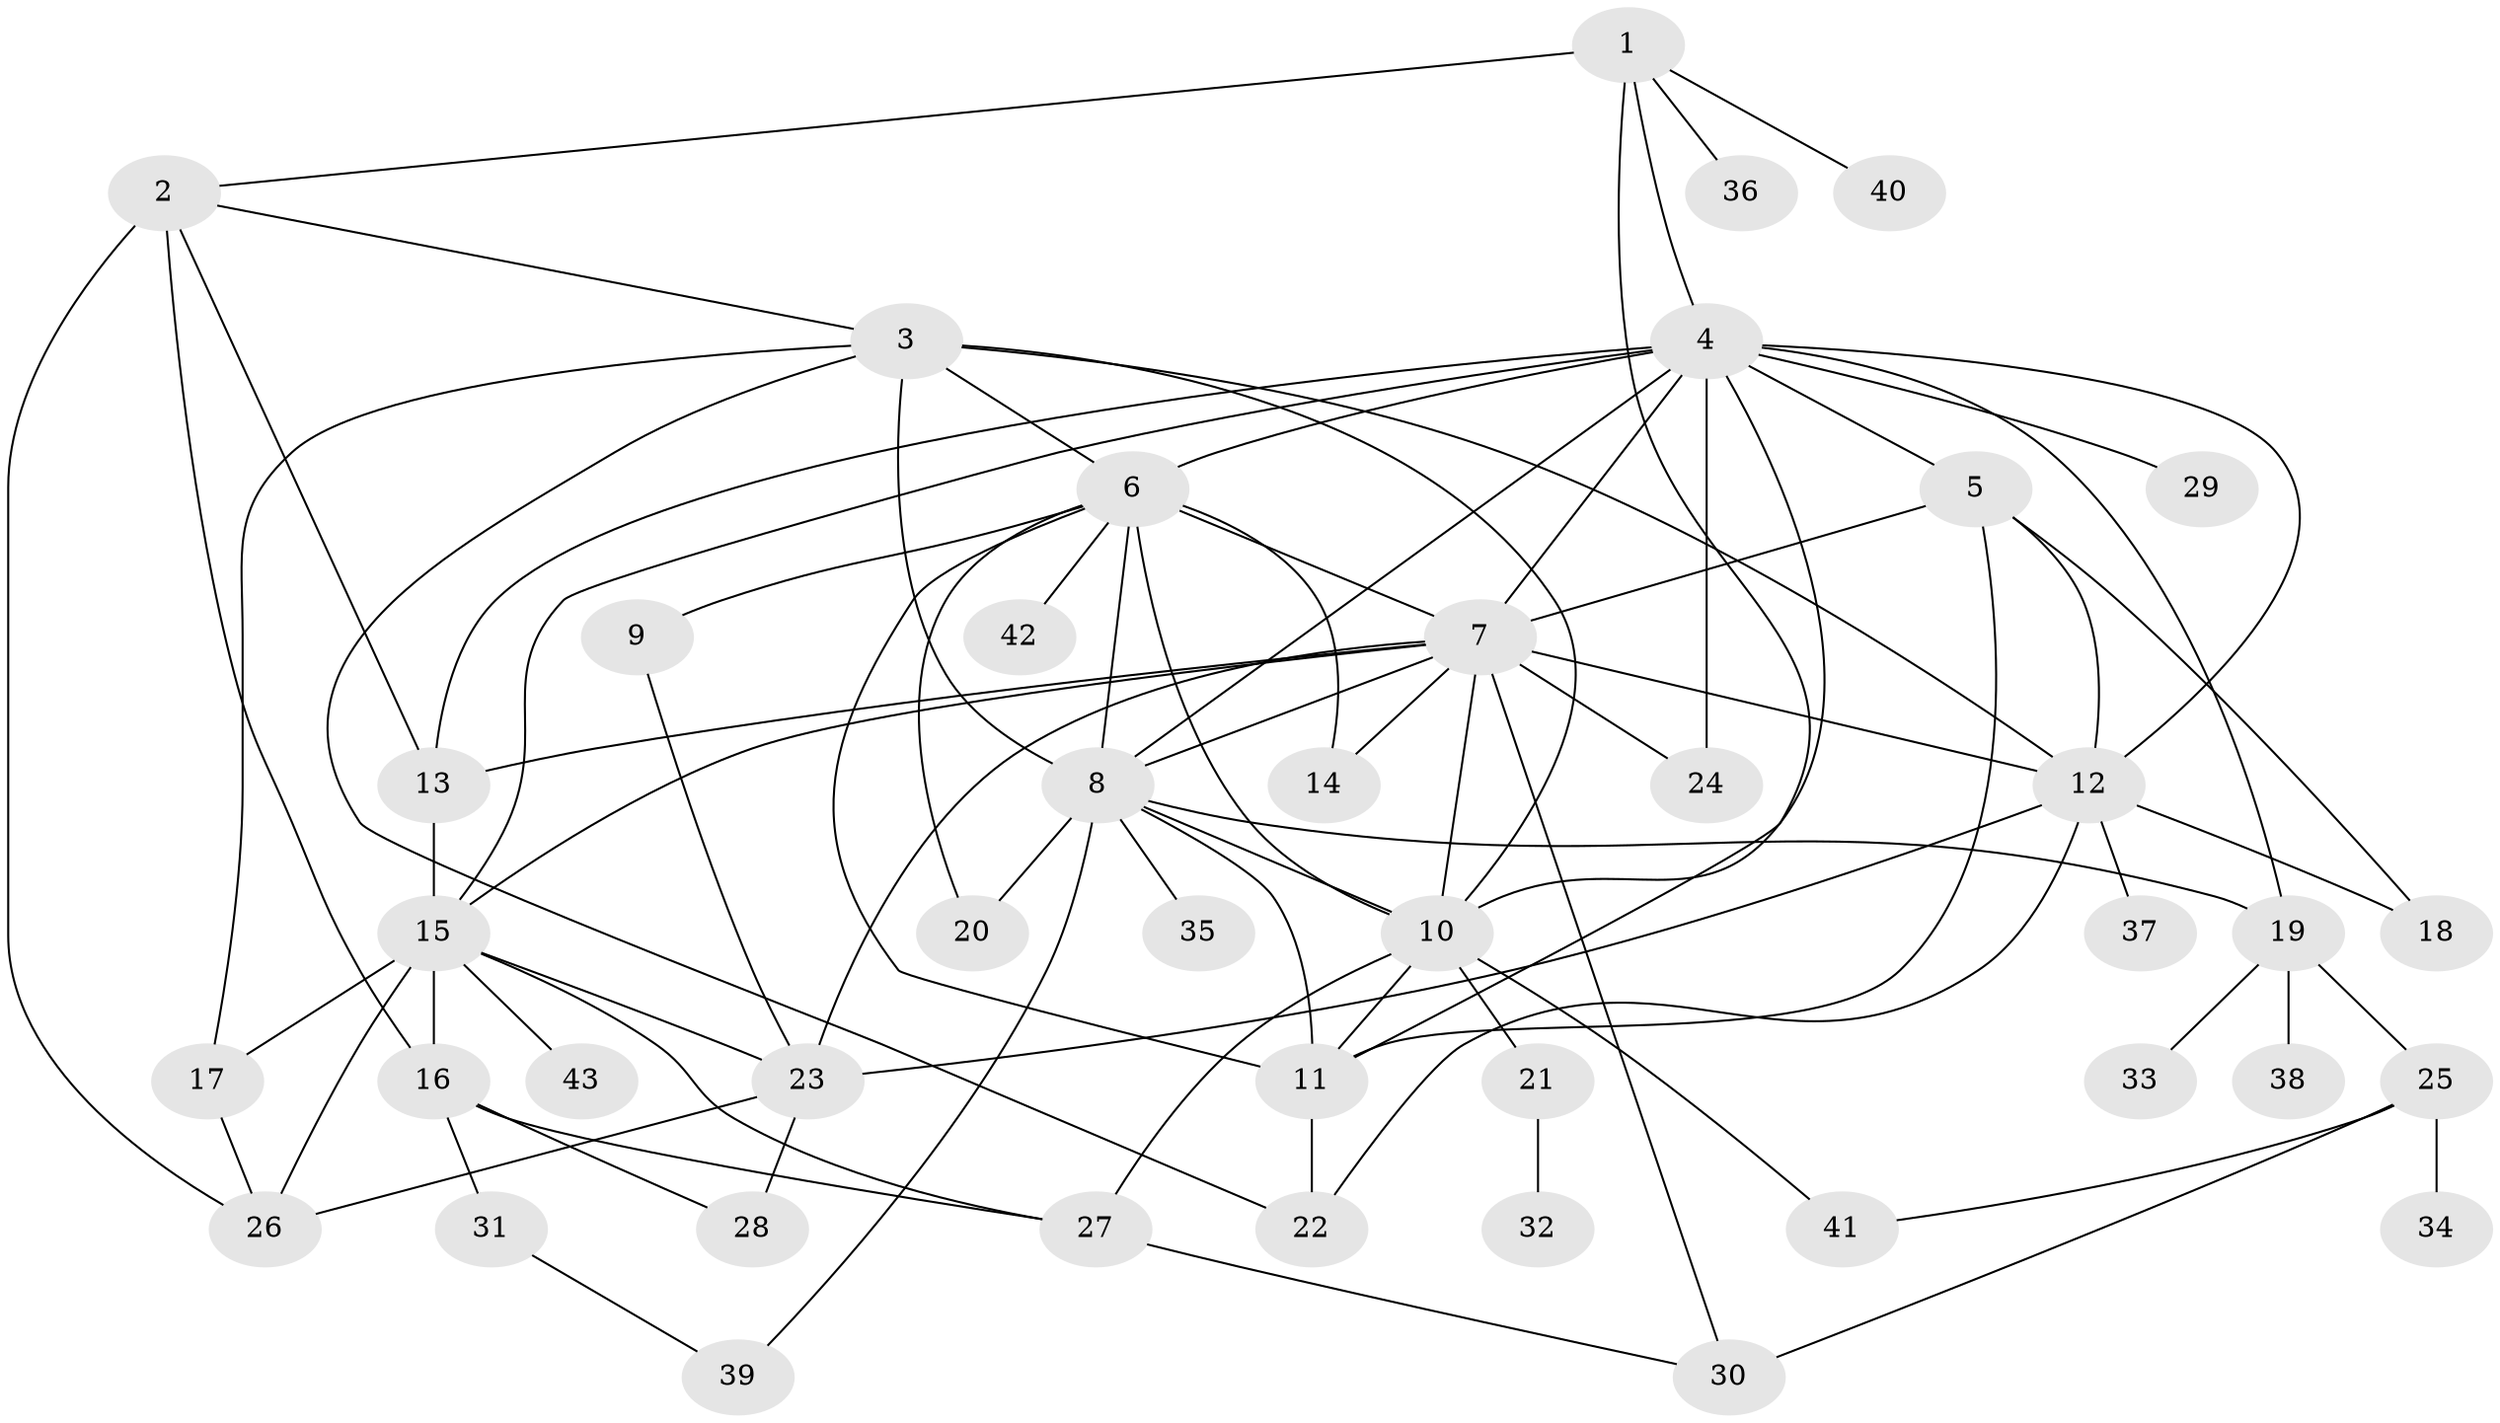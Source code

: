 // original degree distribution, {6: 0.027972027972027972, 9: 0.013986013986013986, 17: 0.006993006993006993, 11: 0.013986013986013986, 20: 0.006993006993006993, 4: 0.04895104895104895, 1: 0.48951048951048953, 7: 0.02097902097902098, 3: 0.0979020979020979, 10: 0.006993006993006993, 2: 0.20279720279720279, 5: 0.03496503496503497, 15: 0.006993006993006993, 8: 0.02097902097902098}
// Generated by graph-tools (version 1.1) at 2025/50/03/04/25 22:50:14]
// undirected, 43 vertices, 85 edges
graph export_dot {
  node [color=gray90,style=filled];
  1;
  2;
  3;
  4;
  5;
  6;
  7;
  8;
  9;
  10;
  11;
  12;
  13;
  14;
  15;
  16;
  17;
  18;
  19;
  20;
  21;
  22;
  23;
  24;
  25;
  26;
  27;
  28;
  29;
  30;
  31;
  32;
  33;
  34;
  35;
  36;
  37;
  38;
  39;
  40;
  41;
  42;
  43;
  1 -- 2 [weight=1.0];
  1 -- 4 [weight=1.0];
  1 -- 11 [weight=1.0];
  1 -- 36 [weight=1.0];
  1 -- 40 [weight=1.0];
  2 -- 3 [weight=1.0];
  2 -- 13 [weight=1.0];
  2 -- 16 [weight=1.0];
  2 -- 26 [weight=1.0];
  3 -- 6 [weight=1.0];
  3 -- 8 [weight=1.0];
  3 -- 10 [weight=1.0];
  3 -- 12 [weight=1.0];
  3 -- 17 [weight=1.0];
  3 -- 22 [weight=1.0];
  4 -- 5 [weight=2.0];
  4 -- 6 [weight=1.0];
  4 -- 7 [weight=1.0];
  4 -- 8 [weight=1.0];
  4 -- 10 [weight=1.0];
  4 -- 12 [weight=1.0];
  4 -- 13 [weight=1.0];
  4 -- 15 [weight=1.0];
  4 -- 19 [weight=1.0];
  4 -- 24 [weight=1.0];
  4 -- 29 [weight=1.0];
  5 -- 7 [weight=3.0];
  5 -- 11 [weight=2.0];
  5 -- 12 [weight=1.0];
  5 -- 18 [weight=1.0];
  6 -- 7 [weight=1.0];
  6 -- 8 [weight=10.0];
  6 -- 9 [weight=1.0];
  6 -- 10 [weight=1.0];
  6 -- 11 [weight=1.0];
  6 -- 14 [weight=1.0];
  6 -- 20 [weight=1.0];
  6 -- 42 [weight=1.0];
  7 -- 8 [weight=1.0];
  7 -- 10 [weight=1.0];
  7 -- 12 [weight=5.0];
  7 -- 13 [weight=1.0];
  7 -- 14 [weight=1.0];
  7 -- 15 [weight=1.0];
  7 -- 23 [weight=1.0];
  7 -- 24 [weight=1.0];
  7 -- 30 [weight=1.0];
  8 -- 10 [weight=2.0];
  8 -- 11 [weight=1.0];
  8 -- 19 [weight=1.0];
  8 -- 20 [weight=1.0];
  8 -- 35 [weight=1.0];
  8 -- 39 [weight=1.0];
  9 -- 23 [weight=1.0];
  10 -- 11 [weight=1.0];
  10 -- 21 [weight=1.0];
  10 -- 27 [weight=1.0];
  10 -- 41 [weight=2.0];
  11 -- 22 [weight=1.0];
  12 -- 18 [weight=1.0];
  12 -- 22 [weight=1.0];
  12 -- 23 [weight=1.0];
  12 -- 37 [weight=1.0];
  13 -- 15 [weight=6.0];
  15 -- 16 [weight=1.0];
  15 -- 17 [weight=1.0];
  15 -- 23 [weight=1.0];
  15 -- 26 [weight=1.0];
  15 -- 27 [weight=1.0];
  15 -- 43 [weight=1.0];
  16 -- 27 [weight=1.0];
  16 -- 28 [weight=1.0];
  16 -- 31 [weight=1.0];
  17 -- 26 [weight=1.0];
  19 -- 25 [weight=1.0];
  19 -- 33 [weight=3.0];
  19 -- 38 [weight=1.0];
  21 -- 32 [weight=1.0];
  23 -- 26 [weight=1.0];
  23 -- 28 [weight=1.0];
  25 -- 30 [weight=1.0];
  25 -- 34 [weight=1.0];
  25 -- 41 [weight=1.0];
  27 -- 30 [weight=1.0];
  31 -- 39 [weight=1.0];
}
